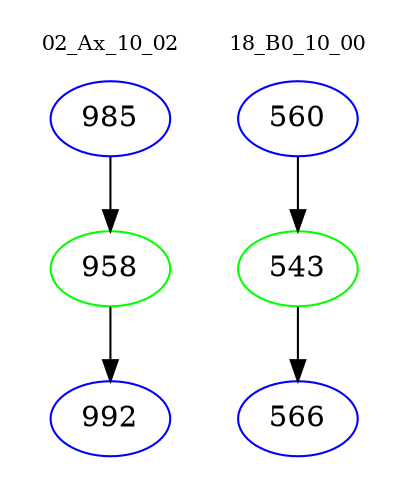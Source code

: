 digraph{
subgraph cluster_0 {
color = white
label = "02_Ax_10_02";
fontsize=10;
T0_985 [label="985", color="blue"]
T0_985 -> T0_958 [color="black"]
T0_958 [label="958", color="green"]
T0_958 -> T0_992 [color="black"]
T0_992 [label="992", color="blue"]
}
subgraph cluster_1 {
color = white
label = "18_B0_10_00";
fontsize=10;
T1_560 [label="560", color="blue"]
T1_560 -> T1_543 [color="black"]
T1_543 [label="543", color="green"]
T1_543 -> T1_566 [color="black"]
T1_566 [label="566", color="blue"]
}
}
